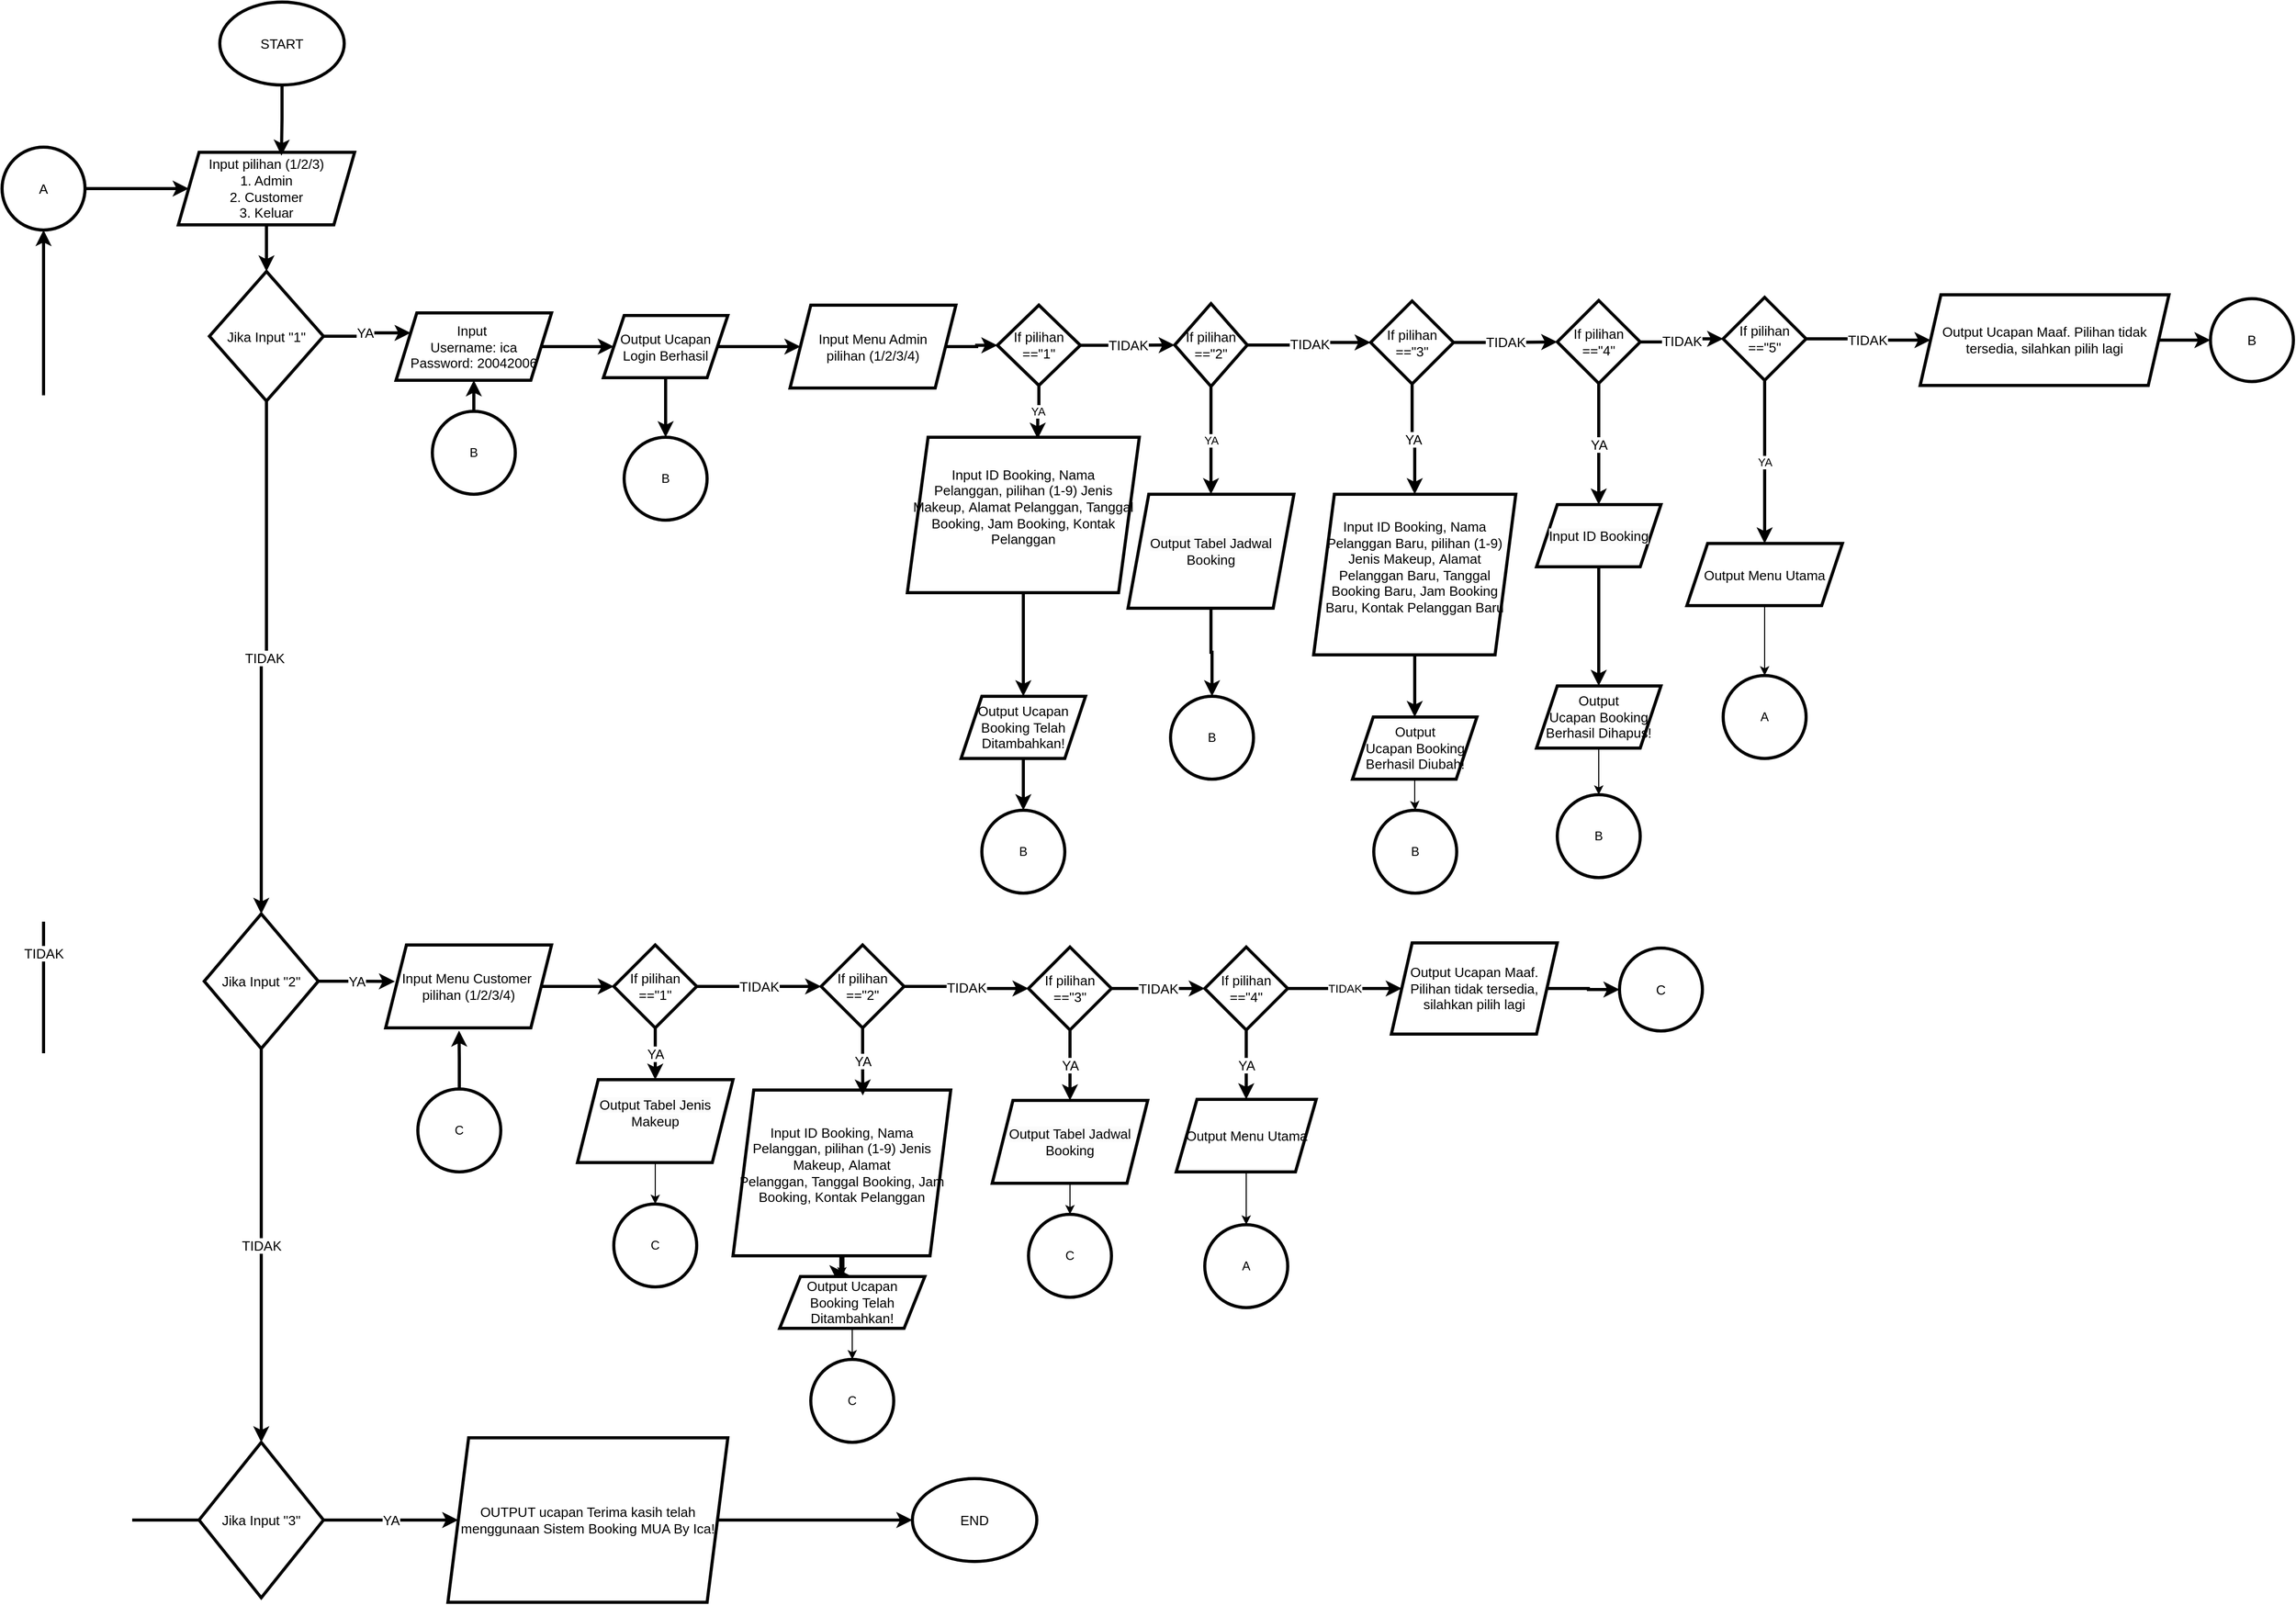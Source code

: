 <mxfile version="24.7.17">
  <diagram name="Page-1" id="OqW6dQnBmnJ8KERkSxpb">
    <mxGraphModel dx="2462" dy="1160" grid="1" gridSize="10" guides="1" tooltips="1" connect="1" arrows="1" fold="1" page="1" pageScale="1" pageWidth="850" pageHeight="1100" math="0" shadow="0">
      <root>
        <mxCell id="0" />
        <mxCell id="1" parent="0" />
        <mxCell id="-Zbz8kqlZJ3fd1Amy6h6-88" value="START" style="ellipse;whiteSpace=wrap;html=1;strokeWidth=3;fontSize=13;" vertex="1" parent="1">
          <mxGeometry x="230" y="100" width="120" height="80" as="geometry" />
        </mxCell>
        <mxCell id="-Zbz8kqlZJ3fd1Amy6h6-89" style="edgeStyle=orthogonalEdgeStyle;rounded=0;orthogonalLoop=1;jettySize=auto;html=1;strokeWidth=3;fontSize=13;" edge="1" parent="1" source="-Zbz8kqlZJ3fd1Amy6h6-90" target="-Zbz8kqlZJ3fd1Amy6h6-93">
          <mxGeometry relative="1" as="geometry" />
        </mxCell>
        <mxCell id="-Zbz8kqlZJ3fd1Amy6h6-90" value="Input pilihan (1/2/3)&lt;div style=&quot;font-size: 13px;&quot;&gt;1. Admin&lt;/div&gt;&lt;div style=&quot;font-size: 13px;&quot;&gt;2. Customer&lt;/div&gt;&lt;div style=&quot;font-size: 13px;&quot;&gt;3. Keluar&lt;/div&gt;" style="shape=parallelogram;perimeter=parallelogramPerimeter;whiteSpace=wrap;html=1;fixedSize=1;strokeWidth=3;fontSize=13;" vertex="1" parent="1">
          <mxGeometry x="190" y="245" width="170" height="70" as="geometry" />
        </mxCell>
        <mxCell id="-Zbz8kqlZJ3fd1Amy6h6-91" value="TIDAK" style="edgeStyle=orthogonalEdgeStyle;rounded=0;orthogonalLoop=1;jettySize=auto;html=1;entryX=0.5;entryY=0;entryDx=0;entryDy=0;strokeWidth=3;fontSize=13;" edge="1" parent="1" source="-Zbz8kqlZJ3fd1Amy6h6-93" target="-Zbz8kqlZJ3fd1Amy6h6-99">
          <mxGeometry relative="1" as="geometry" />
        </mxCell>
        <mxCell id="-Zbz8kqlZJ3fd1Amy6h6-92" value="YA" style="edgeStyle=orthogonalEdgeStyle;rounded=0;orthogonalLoop=1;jettySize=auto;html=1;entryX=0;entryY=0.25;entryDx=0;entryDy=0;strokeWidth=3;fontSize=13;" edge="1" parent="1" source="-Zbz8kqlZJ3fd1Amy6h6-93" target="-Zbz8kqlZJ3fd1Amy6h6-95">
          <mxGeometry relative="1" as="geometry" />
        </mxCell>
        <mxCell id="-Zbz8kqlZJ3fd1Amy6h6-93" value="Jika Input &quot;1&quot;" style="rhombus;whiteSpace=wrap;html=1;strokeWidth=3;fontSize=13;" vertex="1" parent="1">
          <mxGeometry x="220" y="360" width="110" height="125" as="geometry" />
        </mxCell>
        <mxCell id="-Zbz8kqlZJ3fd1Amy6h6-94" style="edgeStyle=orthogonalEdgeStyle;rounded=0;orthogonalLoop=1;jettySize=auto;html=1;entryX=0;entryY=0.5;entryDx=0;entryDy=0;strokeWidth=3;fontSize=13;" edge="1" parent="1" source="-Zbz8kqlZJ3fd1Amy6h6-95" target="-Zbz8kqlZJ3fd1Amy6h6-97">
          <mxGeometry relative="1" as="geometry" />
        </mxCell>
        <mxCell id="-Zbz8kqlZJ3fd1Amy6h6-95" value="Input&amp;nbsp;&lt;div style=&quot;font-size: 13px;&quot;&gt;Username: ica&lt;div style=&quot;font-size: 13px;&quot;&gt;Password: 20042006&lt;/div&gt;&lt;/div&gt;" style="shape=parallelogram;perimeter=parallelogramPerimeter;whiteSpace=wrap;html=1;fixedSize=1;strokeWidth=3;fontSize=13;" vertex="1" parent="1">
          <mxGeometry x="400" y="400" width="150" height="65" as="geometry" />
        </mxCell>
        <mxCell id="-Zbz8kqlZJ3fd1Amy6h6-96" style="edgeStyle=orthogonalEdgeStyle;rounded=0;orthogonalLoop=1;jettySize=auto;html=1;strokeWidth=3;fontSize=13;" edge="1" parent="1" source="-Zbz8kqlZJ3fd1Amy6h6-97" target="-Zbz8kqlZJ3fd1Amy6h6-128">
          <mxGeometry relative="1" as="geometry" />
        </mxCell>
        <mxCell id="-Zbz8kqlZJ3fd1Amy6h6-198" style="edgeStyle=orthogonalEdgeStyle;rounded=0;orthogonalLoop=1;jettySize=auto;html=1;entryX=0.5;entryY=0;entryDx=0;entryDy=0;strokeWidth=3;" edge="1" parent="1" source="-Zbz8kqlZJ3fd1Amy6h6-97" target="-Zbz8kqlZJ3fd1Amy6h6-195">
          <mxGeometry relative="1" as="geometry" />
        </mxCell>
        <mxCell id="-Zbz8kqlZJ3fd1Amy6h6-97" value="Output Ucapan Login Berhasil" style="shape=parallelogram;perimeter=parallelogramPerimeter;whiteSpace=wrap;html=1;fixedSize=1;fontSize=13;spacing=2;strokeWidth=3;" vertex="1" parent="1">
          <mxGeometry x="600" y="402.5" width="120" height="60" as="geometry" />
        </mxCell>
        <mxCell id="-Zbz8kqlZJ3fd1Amy6h6-98" value="TIDAK" style="edgeStyle=orthogonalEdgeStyle;rounded=0;orthogonalLoop=1;jettySize=auto;html=1;entryX=0.5;entryY=0;entryDx=0;entryDy=0;strokeWidth=3;fontSize=13;" edge="1" parent="1" source="-Zbz8kqlZJ3fd1Amy6h6-99" target="-Zbz8kqlZJ3fd1Amy6h6-102">
          <mxGeometry relative="1" as="geometry" />
        </mxCell>
        <mxCell id="-Zbz8kqlZJ3fd1Amy6h6-99" value="Jika Input &quot;2&quot;" style="rhombus;whiteSpace=wrap;html=1;strokeWidth=3;fontSize=13;" vertex="1" parent="1">
          <mxGeometry x="215" y="980" width="110" height="130" as="geometry" />
        </mxCell>
        <mxCell id="-Zbz8kqlZJ3fd1Amy6h6-100" value="YA" style="edgeStyle=orthogonalEdgeStyle;rounded=0;orthogonalLoop=1;jettySize=auto;html=1;entryX=0;entryY=0.5;entryDx=0;entryDy=0;strokeWidth=3;fontSize=13;" edge="1" parent="1" source="-Zbz8kqlZJ3fd1Amy6h6-102" target="-Zbz8kqlZJ3fd1Amy6h6-104">
          <mxGeometry relative="1" as="geometry" />
        </mxCell>
        <mxCell id="-Zbz8kqlZJ3fd1Amy6h6-101" value="TIDAK" style="edgeStyle=orthogonalEdgeStyle;rounded=0;orthogonalLoop=1;jettySize=auto;html=1;entryX=0.5;entryY=1;entryDx=0;entryDy=0;strokeWidth=3;fontSize=13;" edge="1" parent="1" source="-Zbz8kqlZJ3fd1Amy6h6-102" target="-Zbz8kqlZJ3fd1Amy6h6-164">
          <mxGeometry relative="1" as="geometry" />
        </mxCell>
        <mxCell id="-Zbz8kqlZJ3fd1Amy6h6-102" value="Jika Input &quot;3&quot;" style="rhombus;whiteSpace=wrap;html=1;strokeWidth=3;fontSize=13;" vertex="1" parent="1">
          <mxGeometry x="210" y="1490" width="120" height="150" as="geometry" />
        </mxCell>
        <mxCell id="-Zbz8kqlZJ3fd1Amy6h6-103" style="edgeStyle=orthogonalEdgeStyle;rounded=0;orthogonalLoop=1;jettySize=auto;html=1;strokeWidth=3;fontSize=13;" edge="1" parent="1" source="-Zbz8kqlZJ3fd1Amy6h6-104" target="-Zbz8kqlZJ3fd1Amy6h6-105">
          <mxGeometry relative="1" as="geometry" />
        </mxCell>
        <mxCell id="-Zbz8kqlZJ3fd1Amy6h6-104" value="OUTPUT ucapan Terima kasih telah menggunaan Sistem Booking MUA By Ica!" style="shape=parallelogram;perimeter=parallelogramPerimeter;whiteSpace=wrap;html=1;fixedSize=1;strokeWidth=3;fontSize=13;" vertex="1" parent="1">
          <mxGeometry x="450" y="1485.63" width="270" height="158.75" as="geometry" />
        </mxCell>
        <mxCell id="-Zbz8kqlZJ3fd1Amy6h6-105" value="END" style="ellipse;whiteSpace=wrap;html=1;strokeWidth=3;fontSize=13;" vertex="1" parent="1">
          <mxGeometry x="898" y="1525" width="120" height="80" as="geometry" />
        </mxCell>
        <mxCell id="-Zbz8kqlZJ3fd1Amy6h6-184" style="edgeStyle=orthogonalEdgeStyle;rounded=0;orthogonalLoop=1;jettySize=auto;html=1;entryX=0;entryY=0.5;entryDx=0;entryDy=0;strokeWidth=3;" edge="1" parent="1" source="-Zbz8kqlZJ3fd1Amy6h6-107" target="-Zbz8kqlZJ3fd1Amy6h6-118">
          <mxGeometry relative="1" as="geometry" />
        </mxCell>
        <mxCell id="-Zbz8kqlZJ3fd1Amy6h6-107" value="Input Menu Customer&amp;nbsp;&lt;div style=&quot;font-size: 13px;&quot;&gt;pilihan (1/2/3/4)&lt;/div&gt;" style="shape=parallelogram;perimeter=parallelogramPerimeter;whiteSpace=wrap;html=1;fixedSize=1;strokeWidth=3;fontSize=13;" vertex="1" parent="1">
          <mxGeometry x="390" y="1010" width="160" height="80" as="geometry" />
        </mxCell>
        <mxCell id="-Zbz8kqlZJ3fd1Amy6h6-108" value="YA" style="edgeStyle=orthogonalEdgeStyle;rounded=0;orthogonalLoop=1;jettySize=auto;html=1;strokeWidth=3;fontSize=13;" edge="1" parent="1" source="-Zbz8kqlZJ3fd1Amy6h6-110" target="-Zbz8kqlZJ3fd1Amy6h6-122">
          <mxGeometry relative="1" as="geometry" />
        </mxCell>
        <mxCell id="-Zbz8kqlZJ3fd1Amy6h6-183" value="TIDAK" style="edgeStyle=orthogonalEdgeStyle;rounded=0;orthogonalLoop=1;jettySize=auto;html=1;entryX=0;entryY=0.5;entryDx=0;entryDy=0;strokeWidth=3;" edge="1" parent="1" source="-Zbz8kqlZJ3fd1Amy6h6-110" target="-Zbz8kqlZJ3fd1Amy6h6-161">
          <mxGeometry relative="1" as="geometry" />
        </mxCell>
        <mxCell id="-Zbz8kqlZJ3fd1Amy6h6-110" value="If pilihan ==&quot;4&quot;" style="rhombus;whiteSpace=wrap;html=1;strokeWidth=3;fontSize=13;" vertex="1" parent="1">
          <mxGeometry x="1180" y="1012" width="80" height="80" as="geometry" />
        </mxCell>
        <mxCell id="-Zbz8kqlZJ3fd1Amy6h6-111" value="YA" style="edgeStyle=orthogonalEdgeStyle;rounded=0;orthogonalLoop=1;jettySize=auto;html=1;entryX=0.5;entryY=0;entryDx=0;entryDy=0;strokeWidth=3;fontSize=13;" edge="1" parent="1" source="-Zbz8kqlZJ3fd1Amy6h6-113" target="-Zbz8kqlZJ3fd1Amy6h6-123">
          <mxGeometry relative="1" as="geometry" />
        </mxCell>
        <mxCell id="-Zbz8kqlZJ3fd1Amy6h6-112" value="TIDAK" style="edgeStyle=orthogonalEdgeStyle;rounded=0;orthogonalLoop=1;jettySize=auto;html=1;entryX=0;entryY=0.5;entryDx=0;entryDy=0;strokeWidth=3;fontSize=13;" edge="1" parent="1" source="-Zbz8kqlZJ3fd1Amy6h6-113" target="-Zbz8kqlZJ3fd1Amy6h6-110">
          <mxGeometry relative="1" as="geometry" />
        </mxCell>
        <mxCell id="-Zbz8kqlZJ3fd1Amy6h6-113" value="If pilihan ==&quot;3&quot;" style="rhombus;whiteSpace=wrap;html=1;strokeWidth=3;fontSize=13;" vertex="1" parent="1">
          <mxGeometry x="1010" y="1012" width="80" height="80" as="geometry" />
        </mxCell>
        <mxCell id="-Zbz8kqlZJ3fd1Amy6h6-114" value="TIDAK" style="edgeStyle=orthogonalEdgeStyle;rounded=0;orthogonalLoop=1;jettySize=auto;html=1;entryX=0;entryY=0.5;entryDx=0;entryDy=0;strokeWidth=3;fontSize=13;" edge="1" parent="1" source="-Zbz8kqlZJ3fd1Amy6h6-115" target="-Zbz8kqlZJ3fd1Amy6h6-113">
          <mxGeometry relative="1" as="geometry" />
        </mxCell>
        <mxCell id="-Zbz8kqlZJ3fd1Amy6h6-115" value="If pilihan ==&quot;2&quot;" style="rhombus;whiteSpace=wrap;html=1;strokeWidth=3;fontSize=13;" vertex="1" parent="1">
          <mxGeometry x="810" y="1010" width="80" height="80" as="geometry" />
        </mxCell>
        <mxCell id="-Zbz8kqlZJ3fd1Amy6h6-116" value="YA" style="edgeStyle=orthogonalEdgeStyle;rounded=0;orthogonalLoop=1;jettySize=auto;html=1;entryX=0.5;entryY=0;entryDx=0;entryDy=0;strokeWidth=3;fontSize=13;" edge="1" parent="1" source="-Zbz8kqlZJ3fd1Amy6h6-118" target="-Zbz8kqlZJ3fd1Amy6h6-119">
          <mxGeometry relative="1" as="geometry" />
        </mxCell>
        <mxCell id="-Zbz8kqlZJ3fd1Amy6h6-117" value="TIDAK" style="edgeStyle=orthogonalEdgeStyle;rounded=0;orthogonalLoop=1;jettySize=auto;html=1;entryX=0;entryY=0.5;entryDx=0;entryDy=0;strokeWidth=3;fontSize=13;" edge="1" parent="1" source="-Zbz8kqlZJ3fd1Amy6h6-118" target="-Zbz8kqlZJ3fd1Amy6h6-115">
          <mxGeometry relative="1" as="geometry" />
        </mxCell>
        <mxCell id="-Zbz8kqlZJ3fd1Amy6h6-118" value="If pilihan ==&quot;1&quot;" style="rhombus;whiteSpace=wrap;html=1;strokeWidth=3;fontSize=13;" vertex="1" parent="1">
          <mxGeometry x="610" y="1010" width="80" height="80" as="geometry" />
        </mxCell>
        <mxCell id="-Zbz8kqlZJ3fd1Amy6h6-209" style="edgeStyle=orthogonalEdgeStyle;rounded=0;orthogonalLoop=1;jettySize=auto;html=1;" edge="1" parent="1" source="-Zbz8kqlZJ3fd1Amy6h6-119" target="-Zbz8kqlZJ3fd1Amy6h6-190">
          <mxGeometry relative="1" as="geometry" />
        </mxCell>
        <mxCell id="-Zbz8kqlZJ3fd1Amy6h6-119" value="&lt;span style=&quot;color: rgb(0, 0, 0); font-family: Helvetica; font-size: 13px; font-style: normal; font-variant-ligatures: normal; font-variant-caps: normal; font-weight: 400; letter-spacing: normal; orphans: 2; text-align: center; text-indent: 0px; text-transform: none; widows: 2; word-spacing: 0px; -webkit-text-stroke-width: 0px; white-space: normal; background-color: rgb(251, 251, 251); text-decoration-thickness: initial; text-decoration-style: initial; text-decoration-color: initial; display: inline !important; float: none;&quot;&gt;Output Tabel Jenis Makeup&lt;/span&gt;&lt;div style=&quot;font-size: 13px;&quot;&gt;&lt;br style=&quot;font-size: 13px;&quot;&gt;&lt;/div&gt;" style="shape=parallelogram;perimeter=parallelogramPerimeter;whiteSpace=wrap;html=1;fixedSize=1;strokeWidth=3;fontSize=13;" vertex="1" parent="1">
          <mxGeometry x="575" y="1140" width="150" height="80" as="geometry" />
        </mxCell>
        <mxCell id="-Zbz8kqlZJ3fd1Amy6h6-121" value="Input&amp;nbsp;&lt;span style=&quot;font-size: 13px; background-color: initial;&quot;&gt;ID Booking,&amp;nbsp;&lt;/span&gt;&lt;span style=&quot;font-size: 13px; background-color: initial;&quot;&gt;Nama Pelanggan,&amp;nbsp;&lt;/span&gt;&lt;span style=&quot;font-size: 13px; background-color: initial;&quot;&gt;pilihan (1-9) Jenis Makeup,&amp;nbsp;&lt;/span&gt;&lt;span style=&quot;font-size: 13px; background-color: initial;&quot;&gt;Alamat Pelanggan,&amp;nbsp;&lt;/span&gt;&lt;span style=&quot;font-size: 13px; background-color: initial;&quot;&gt;Tanggal Booking,&amp;nbsp;&lt;/span&gt;&lt;span style=&quot;font-size: 13px; background-color: initial;&quot;&gt;Jam Booking,&amp;nbsp;&lt;/span&gt;&lt;span style=&quot;font-size: 13px; background-color: initial;&quot;&gt;Kontak Pelanggan&lt;/span&gt;&lt;div style=&quot;font-size: 13px;&quot;&gt;&lt;br style=&quot;font-size: 13px;&quot;&gt;&lt;/div&gt;" style="shape=parallelogram;perimeter=parallelogramPerimeter;whiteSpace=wrap;html=1;fixedSize=1;strokeWidth=3;fontSize=13;" vertex="1" parent="1">
          <mxGeometry x="725" y="1150" width="210" height="160" as="geometry" />
        </mxCell>
        <mxCell id="-Zbz8kqlZJ3fd1Amy6h6-120" style="edgeStyle=orthogonalEdgeStyle;rounded=0;orthogonalLoop=1;jettySize=auto;html=1;strokeWidth=5;fontSize=13;" edge="1" parent="1" source="-Zbz8kqlZJ3fd1Amy6h6-121" target="-Zbz8kqlZJ3fd1Amy6h6-126">
          <mxGeometry relative="1" as="geometry" />
        </mxCell>
        <mxCell id="-Zbz8kqlZJ3fd1Amy6h6-213" style="edgeStyle=orthogonalEdgeStyle;rounded=0;orthogonalLoop=1;jettySize=auto;html=1;" edge="1" parent="1" source="-Zbz8kqlZJ3fd1Amy6h6-122" target="-Zbz8kqlZJ3fd1Amy6h6-191">
          <mxGeometry relative="1" as="geometry" />
        </mxCell>
        <mxCell id="-Zbz8kqlZJ3fd1Amy6h6-122" value="Output Menu Utama" style="shape=parallelogram;perimeter=parallelogramPerimeter;whiteSpace=wrap;html=1;fixedSize=1;strokeWidth=3;fontSize=13;" vertex="1" parent="1">
          <mxGeometry x="1152.5" y="1159" width="135" height="70" as="geometry" />
        </mxCell>
        <mxCell id="-Zbz8kqlZJ3fd1Amy6h6-212" style="edgeStyle=orthogonalEdgeStyle;rounded=0;orthogonalLoop=1;jettySize=auto;html=1;entryX=0.5;entryY=0;entryDx=0;entryDy=0;" edge="1" parent="1" source="-Zbz8kqlZJ3fd1Amy6h6-123" target="-Zbz8kqlZJ3fd1Amy6h6-188">
          <mxGeometry relative="1" as="geometry" />
        </mxCell>
        <mxCell id="-Zbz8kqlZJ3fd1Amy6h6-123" value="&lt;br style=&quot;font-size: 13px;&quot;&gt;&lt;span style=&quot;color: rgb(0, 0, 0); font-family: Helvetica; font-size: 13px; font-style: normal; font-variant-ligatures: normal; font-variant-caps: normal; font-weight: 400; letter-spacing: normal; orphans: 2; text-align: center; text-indent: 0px; text-transform: none; widows: 2; word-spacing: 0px; -webkit-text-stroke-width: 0px; white-space: normal; background-color: rgb(251, 251, 251); text-decoration-thickness: initial; text-decoration-style: initial; text-decoration-color: initial; display: inline !important; float: none;&quot;&gt;Output Tabel Jadwal Booking&lt;/span&gt;&lt;div style=&quot;font-size: 13px;&quot;&gt;&lt;br style=&quot;font-size: 13px;&quot;&gt;&lt;/div&gt;" style="shape=parallelogram;perimeter=parallelogramPerimeter;whiteSpace=wrap;html=1;fixedSize=1;strokeWidth=3;fontSize=13;" vertex="1" parent="1">
          <mxGeometry x="975" y="1160" width="150" height="80" as="geometry" />
        </mxCell>
        <mxCell id="-Zbz8kqlZJ3fd1Amy6h6-124" style="edgeStyle=orthogonalEdgeStyle;rounded=0;orthogonalLoop=1;jettySize=auto;html=1;entryX=0.585;entryY=0.046;entryDx=0;entryDy=0;entryPerimeter=0;strokeWidth=3;fontSize=13;" edge="1" parent="1" source="-Zbz8kqlZJ3fd1Amy6h6-88" target="-Zbz8kqlZJ3fd1Amy6h6-90">
          <mxGeometry relative="1" as="geometry" />
        </mxCell>
        <mxCell id="-Zbz8kqlZJ3fd1Amy6h6-125" value="YA" style="edgeStyle=orthogonalEdgeStyle;rounded=0;orthogonalLoop=1;jettySize=auto;html=1;entryX=0.596;entryY=0.033;entryDx=0;entryDy=0;entryPerimeter=0;strokeWidth=3;fontSize=13;" edge="1" parent="1" source="-Zbz8kqlZJ3fd1Amy6h6-115" target="-Zbz8kqlZJ3fd1Amy6h6-121">
          <mxGeometry relative="1" as="geometry" />
        </mxCell>
        <mxCell id="-Zbz8kqlZJ3fd1Amy6h6-211" style="edgeStyle=orthogonalEdgeStyle;rounded=0;orthogonalLoop=1;jettySize=auto;html=1;entryX=0.5;entryY=0;entryDx=0;entryDy=0;" edge="1" parent="1" source="-Zbz8kqlZJ3fd1Amy6h6-126" target="-Zbz8kqlZJ3fd1Amy6h6-189">
          <mxGeometry relative="1" as="geometry" />
        </mxCell>
        <mxCell id="-Zbz8kqlZJ3fd1Amy6h6-126" value="Output Ucapan Booking Telah Ditambahkan!" style="shape=parallelogram;perimeter=parallelogramPerimeter;whiteSpace=wrap;html=1;fixedSize=1;strokeWidth=3;fontSize=13;" vertex="1" parent="1">
          <mxGeometry x="770" y="1330" width="140" height="50" as="geometry" />
        </mxCell>
        <mxCell id="-Zbz8kqlZJ3fd1Amy6h6-127" style="edgeStyle=orthogonalEdgeStyle;rounded=0;orthogonalLoop=1;jettySize=auto;html=1;entryX=0;entryY=0.5;entryDx=0;entryDy=0;strokeWidth=3;fontSize=13;" edge="1" parent="1" source="-Zbz8kqlZJ3fd1Amy6h6-128" target="-Zbz8kqlZJ3fd1Amy6h6-131">
          <mxGeometry relative="1" as="geometry" />
        </mxCell>
        <mxCell id="-Zbz8kqlZJ3fd1Amy6h6-128" value="Input Menu Admin&lt;div style=&quot;font-size: 13px;&quot;&gt;pilihan (1/2/3/4)&lt;/div&gt;" style="shape=parallelogram;perimeter=parallelogramPerimeter;whiteSpace=wrap;html=1;fixedSize=1;strokeWidth=3;fontSize=13;" vertex="1" parent="1">
          <mxGeometry x="780" y="392.5" width="160" height="80" as="geometry" />
        </mxCell>
        <mxCell id="-Zbz8kqlZJ3fd1Amy6h6-130" value="TIDAK" style="edgeStyle=orthogonalEdgeStyle;rounded=0;orthogonalLoop=1;jettySize=auto;html=1;entryX=0;entryY=0.5;entryDx=0;entryDy=0;strokeWidth=3;fontSize=13;" edge="1" parent="1" source="-Zbz8kqlZJ3fd1Amy6h6-131" target="-Zbz8kqlZJ3fd1Amy6h6-133">
          <mxGeometry relative="1" as="geometry" />
        </mxCell>
        <mxCell id="-Zbz8kqlZJ3fd1Amy6h6-131" value="If pilihan ==&quot;1&quot;" style="rhombus;whiteSpace=wrap;html=1;strokeWidth=3;fontSize=13;" vertex="1" parent="1">
          <mxGeometry x="980" y="392.5" width="80" height="77.5" as="geometry" />
        </mxCell>
        <mxCell id="-Zbz8kqlZJ3fd1Amy6h6-132" value="TIDAK" style="edgeStyle=orthogonalEdgeStyle;rounded=0;orthogonalLoop=1;jettySize=auto;html=1;entryX=0;entryY=0.5;entryDx=0;entryDy=0;strokeWidth=3;fontSize=13;" edge="1" parent="1" source="-Zbz8kqlZJ3fd1Amy6h6-133" target="-Zbz8kqlZJ3fd1Amy6h6-136">
          <mxGeometry relative="1" as="geometry" />
        </mxCell>
        <mxCell id="-Zbz8kqlZJ3fd1Amy6h6-175" value="YA" style="edgeStyle=orthogonalEdgeStyle;rounded=0;orthogonalLoop=1;jettySize=auto;html=1;entryX=0.5;entryY=0;entryDx=0;entryDy=0;strokeWidth=3;" edge="1" parent="1" source="-Zbz8kqlZJ3fd1Amy6h6-133" target="-Zbz8kqlZJ3fd1Amy6h6-149">
          <mxGeometry relative="1" as="geometry" />
        </mxCell>
        <mxCell id="-Zbz8kqlZJ3fd1Amy6h6-133" value="If pilihan ==&quot;2&quot;" style="rhombus;whiteSpace=wrap;html=1;strokeWidth=3;fontSize=13;" vertex="1" parent="1">
          <mxGeometry x="1151" y="391" width="70" height="80" as="geometry" />
        </mxCell>
        <mxCell id="-Zbz8kqlZJ3fd1Amy6h6-134" value="YA" style="edgeStyle=orthogonalEdgeStyle;rounded=0;orthogonalLoop=1;jettySize=auto;html=1;strokeWidth=3;fontSize=13;" edge="1" parent="1" source="-Zbz8kqlZJ3fd1Amy6h6-136" target="-Zbz8kqlZJ3fd1Amy6h6-151">
          <mxGeometry relative="1" as="geometry" />
        </mxCell>
        <mxCell id="-Zbz8kqlZJ3fd1Amy6h6-135" value="TIDAK" style="edgeStyle=orthogonalEdgeStyle;rounded=0;orthogonalLoop=1;jettySize=auto;html=1;entryX=0;entryY=0.5;entryDx=0;entryDy=0;strokeWidth=3;fontSize=13;" edge="1" parent="1" source="-Zbz8kqlZJ3fd1Amy6h6-136" target="-Zbz8kqlZJ3fd1Amy6h6-140">
          <mxGeometry relative="1" as="geometry" />
        </mxCell>
        <mxCell id="-Zbz8kqlZJ3fd1Amy6h6-136" value="If pilihan ==&quot;3&quot;" style="rhombus;whiteSpace=wrap;html=1;strokeWidth=3;fontSize=13;" vertex="1" parent="1">
          <mxGeometry x="1340" y="388.5" width="80" height="80" as="geometry" />
        </mxCell>
        <mxCell id="-Zbz8kqlZJ3fd1Amy6h6-138" value="TIDAK" style="edgeStyle=orthogonalEdgeStyle;rounded=0;orthogonalLoop=1;jettySize=auto;html=1;entryX=0;entryY=0.5;entryDx=0;entryDy=0;strokeWidth=3;fontSize=13;" edge="1" parent="1" source="-Zbz8kqlZJ3fd1Amy6h6-140" target="-Zbz8kqlZJ3fd1Amy6h6-143">
          <mxGeometry relative="1" as="geometry" />
        </mxCell>
        <mxCell id="-Zbz8kqlZJ3fd1Amy6h6-139" value="YA" style="edgeStyle=orthogonalEdgeStyle;rounded=0;orthogonalLoop=1;jettySize=auto;html=1;strokeWidth=3;fontSize=13;" edge="1" parent="1" source="-Zbz8kqlZJ3fd1Amy6h6-140" target="-Zbz8kqlZJ3fd1Amy6h6-145">
          <mxGeometry relative="1" as="geometry" />
        </mxCell>
        <mxCell id="-Zbz8kqlZJ3fd1Amy6h6-140" value="If pilihan ==&quot;4&quot;" style="rhombus;whiteSpace=wrap;html=1;strokeWidth=3;fontSize=13;" vertex="1" parent="1">
          <mxGeometry x="1520" y="388" width="80" height="80" as="geometry" />
        </mxCell>
        <mxCell id="-Zbz8kqlZJ3fd1Amy6h6-142" value="TIDAK" style="edgeStyle=orthogonalEdgeStyle;rounded=0;orthogonalLoop=1;jettySize=auto;html=1;entryX=0;entryY=0.5;entryDx=0;entryDy=0;strokeWidth=3;fontSize=13;" edge="1" parent="1" source="-Zbz8kqlZJ3fd1Amy6h6-143" target="-Zbz8kqlZJ3fd1Amy6h6-158">
          <mxGeometry relative="1" as="geometry" />
        </mxCell>
        <mxCell id="-Zbz8kqlZJ3fd1Amy6h6-180" value="YA" style="edgeStyle=orthogonalEdgeStyle;rounded=0;orthogonalLoop=1;jettySize=auto;html=1;entryX=0.5;entryY=0;entryDx=0;entryDy=0;strokeWidth=3;" edge="1" parent="1" source="-Zbz8kqlZJ3fd1Amy6h6-143" target="-Zbz8kqlZJ3fd1Amy6h6-154">
          <mxGeometry relative="1" as="geometry" />
        </mxCell>
        <mxCell id="-Zbz8kqlZJ3fd1Amy6h6-143" value="If pilihan ==&quot;5&quot;" style="rhombus;whiteSpace=wrap;html=1;strokeWidth=3;fontSize=13;" vertex="1" parent="1">
          <mxGeometry x="1680" y="385" width="80" height="80" as="geometry" />
        </mxCell>
        <mxCell id="-Zbz8kqlZJ3fd1Amy6h6-179" style="edgeStyle=orthogonalEdgeStyle;rounded=0;orthogonalLoop=1;jettySize=auto;html=1;strokeWidth=3;" edge="1" parent="1" source="-Zbz8kqlZJ3fd1Amy6h6-145" target="-Zbz8kqlZJ3fd1Amy6h6-153">
          <mxGeometry relative="1" as="geometry" />
        </mxCell>
        <mxCell id="-Zbz8kqlZJ3fd1Amy6h6-145" value="&lt;br style=&quot;font-size: 13px;&quot;&gt;&lt;span style=&quot;color: rgb(0, 0, 0); font-family: Helvetica; font-size: 13px; font-style: normal; font-variant-ligatures: normal; font-variant-caps: normal; font-weight: 400; letter-spacing: normal; orphans: 2; text-align: center; text-indent: 0px; text-transform: none; widows: 2; word-spacing: 0px; -webkit-text-stroke-width: 0px; white-space: normal; background-color: rgb(251, 251, 251); text-decoration-thickness: initial; text-decoration-style: initial; text-decoration-color: initial; display: inline !important; float: none;&quot;&gt;Input ID Booking&lt;/span&gt;&lt;div style=&quot;font-size: 13px;&quot;&gt;&lt;br style=&quot;font-size: 13px;&quot;&gt;&lt;/div&gt;" style="shape=parallelogram;perimeter=parallelogramPerimeter;whiteSpace=wrap;html=1;fixedSize=1;strokeWidth=3;fontSize=13;" vertex="1" parent="1">
          <mxGeometry x="1500" y="585" width="120" height="60" as="geometry" />
        </mxCell>
        <mxCell id="-Zbz8kqlZJ3fd1Amy6h6-146" style="edgeStyle=orthogonalEdgeStyle;rounded=0;orthogonalLoop=1;jettySize=auto;html=1;strokeWidth=3;fontSize=13;" edge="1" parent="1" source="-Zbz8kqlZJ3fd1Amy6h6-147" target="-Zbz8kqlZJ3fd1Amy6h6-148">
          <mxGeometry relative="1" as="geometry" />
        </mxCell>
        <mxCell id="-Zbz8kqlZJ3fd1Amy6h6-147" value="&lt;div style=&quot;font-size: 13px;&quot;&gt;Input ID Booking,&amp;nbsp;&lt;span style=&quot;background-color: initial; font-size: 13px;&quot;&gt;Nama Pelanggan,&amp;nbsp;&lt;/span&gt;&lt;span style=&quot;background-color: initial; font-size: 13px;&quot;&gt;pilihan (1-9) Jenis Makeup,&lt;/span&gt;&lt;span style=&quot;background-color: initial; font-size: 13px;&quot;&gt;&amp;nbsp;Alamat Pelanggan,&amp;nbsp;&lt;/span&gt;&lt;span style=&quot;background-color: initial; font-size: 13px;&quot;&gt;Tanggal Booking,&amp;nbsp;&lt;/span&gt;&lt;span style=&quot;background-color: initial; font-size: 13px;&quot;&gt;Jam Booking,&amp;nbsp;&lt;/span&gt;&lt;span style=&quot;background-color: initial; font-size: 13px;&quot;&gt;Kontak Pelanggan&lt;/span&gt;&lt;/div&gt;&lt;div style=&quot;font-size: 13px;&quot;&gt;&lt;br style=&quot;font-size: 13px;&quot;&gt;&lt;/div&gt;" style="shape=parallelogram;perimeter=parallelogramPerimeter;whiteSpace=wrap;html=1;fixedSize=1;strokeWidth=3;fontSize=13;" vertex="1" parent="1">
          <mxGeometry x="893.13" y="520" width="223.75" height="150" as="geometry" />
        </mxCell>
        <mxCell id="-Zbz8kqlZJ3fd1Amy6h6-201" style="edgeStyle=orthogonalEdgeStyle;rounded=0;orthogonalLoop=1;jettySize=auto;html=1;entryX=0.5;entryY=0;entryDx=0;entryDy=0;strokeWidth=3;" edge="1" parent="1" source="-Zbz8kqlZJ3fd1Amy6h6-148" target="-Zbz8kqlZJ3fd1Amy6h6-194">
          <mxGeometry relative="1" as="geometry" />
        </mxCell>
        <mxCell id="-Zbz8kqlZJ3fd1Amy6h6-148" value="Output Ucapan Booking Telah Ditambahkan!" style="shape=parallelogram;perimeter=parallelogramPerimeter;whiteSpace=wrap;html=1;fixedSize=1;strokeWidth=3;fontSize=13;" vertex="1" parent="1">
          <mxGeometry x="945.01" y="770" width="120" height="60" as="geometry" />
        </mxCell>
        <mxCell id="-Zbz8kqlZJ3fd1Amy6h6-199" style="edgeStyle=orthogonalEdgeStyle;rounded=0;orthogonalLoop=1;jettySize=auto;html=1;entryX=0.5;entryY=0;entryDx=0;entryDy=0;strokeWidth=3;" edge="1" parent="1" source="-Zbz8kqlZJ3fd1Amy6h6-149" target="-Zbz8kqlZJ3fd1Amy6h6-193">
          <mxGeometry relative="1" as="geometry" />
        </mxCell>
        <mxCell id="-Zbz8kqlZJ3fd1Amy6h6-149" value="&lt;br style=&quot;font-size: 13px;&quot;&gt;&lt;span style=&quot;color: rgb(0, 0, 0); font-family: Helvetica; font-size: 13px; font-style: normal; font-variant-ligatures: normal; font-variant-caps: normal; font-weight: 400; letter-spacing: normal; orphans: 2; text-align: center; text-indent: 0px; text-transform: none; widows: 2; word-spacing: 0px; -webkit-text-stroke-width: 0px; white-space: normal; background-color: rgb(251, 251, 251); text-decoration-thickness: initial; text-decoration-style: initial; text-decoration-color: initial; display: inline !important; float: none;&quot;&gt;Output Tabel Jadwal Booking&lt;/span&gt;&lt;div style=&quot;font-size: 13px;&quot;&gt;&lt;br style=&quot;font-size: 13px;&quot;&gt;&lt;/div&gt;" style="shape=parallelogram;perimeter=parallelogramPerimeter;whiteSpace=wrap;html=1;fixedSize=1;strokeWidth=3;fontSize=13;" vertex="1" parent="1">
          <mxGeometry x="1106" y="575" width="160" height="110" as="geometry" />
        </mxCell>
        <mxCell id="-Zbz8kqlZJ3fd1Amy6h6-178" style="edgeStyle=orthogonalEdgeStyle;rounded=0;orthogonalLoop=1;jettySize=auto;html=1;strokeWidth=3;" edge="1" parent="1" source="-Zbz8kqlZJ3fd1Amy6h6-151" target="-Zbz8kqlZJ3fd1Amy6h6-152">
          <mxGeometry relative="1" as="geometry" />
        </mxCell>
        <mxCell id="-Zbz8kqlZJ3fd1Amy6h6-151" value="&lt;div style=&quot;font-size: 13px;&quot;&gt;Input ID Booking,&amp;nbsp;&lt;span style=&quot;background-color: initial; font-size: 13px;&quot;&gt;Nama Pelanggan Baru,&amp;nbsp;&lt;/span&gt;&lt;span style=&quot;background-color: initial; font-size: 13px;&quot;&gt;pilihan (1-9) Jenis Makeup,&lt;/span&gt;&lt;span style=&quot;background-color: initial; font-size: 13px;&quot;&gt;&amp;nbsp;Alamat Pelanggan Baru,&amp;nbsp;&lt;/span&gt;&lt;span style=&quot;background-color: initial; font-size: 13px;&quot;&gt;Tanggal Booking Baru,&amp;nbsp;&lt;/span&gt;&lt;span style=&quot;background-color: initial; font-size: 13px;&quot;&gt;Jam Booking Baru,&amp;nbsp;&lt;/span&gt;&lt;span style=&quot;background-color: initial; font-size: 13px;&quot;&gt;Kontak Pelanggan Baru&lt;/span&gt;&lt;/div&gt;&lt;div style=&quot;font-size: 13px;&quot;&gt;&lt;br style=&quot;font-size: 13px;&quot;&gt;&lt;/div&gt;" style="shape=parallelogram;perimeter=parallelogramPerimeter;whiteSpace=wrap;html=1;fixedSize=1;strokeWidth=3;fontSize=13;" vertex="1" parent="1">
          <mxGeometry x="1285" y="575" width="195" height="155" as="geometry" />
        </mxCell>
        <mxCell id="-Zbz8kqlZJ3fd1Amy6h6-206" style="edgeStyle=orthogonalEdgeStyle;rounded=0;orthogonalLoop=1;jettySize=auto;html=1;entryX=0.5;entryY=0;entryDx=0;entryDy=0;" edge="1" parent="1" source="-Zbz8kqlZJ3fd1Amy6h6-152" target="-Zbz8kqlZJ3fd1Amy6h6-203">
          <mxGeometry relative="1" as="geometry" />
        </mxCell>
        <mxCell id="-Zbz8kqlZJ3fd1Amy6h6-152" value="Output Ucapan&amp;nbsp;&lt;span style=&quot;font-size: 13px;&quot;&gt;Booking Berhasil Diubah!&lt;/span&gt;" style="shape=parallelogram;perimeter=parallelogramPerimeter;whiteSpace=wrap;html=1;fixedSize=1;strokeWidth=3;fontSize=13;" vertex="1" parent="1">
          <mxGeometry x="1322.5" y="790" width="120" height="60" as="geometry" />
        </mxCell>
        <mxCell id="-Zbz8kqlZJ3fd1Amy6h6-207" style="edgeStyle=orthogonalEdgeStyle;rounded=0;orthogonalLoop=1;jettySize=auto;html=1;entryX=0.5;entryY=0;entryDx=0;entryDy=0;" edge="1" parent="1" source="-Zbz8kqlZJ3fd1Amy6h6-153" target="-Zbz8kqlZJ3fd1Amy6h6-202">
          <mxGeometry relative="1" as="geometry" />
        </mxCell>
        <mxCell id="-Zbz8kqlZJ3fd1Amy6h6-153" value="Output Ucapan&amp;nbsp;&lt;span style=&quot;font-size: 13px;&quot;&gt;Booking Berhasil Dihapus!&lt;/span&gt;" style="shape=parallelogram;perimeter=parallelogramPerimeter;whiteSpace=wrap;html=1;fixedSize=1;strokeWidth=3;fontSize=13;" vertex="1" parent="1">
          <mxGeometry x="1500" y="760" width="120" height="60" as="geometry" />
        </mxCell>
        <mxCell id="-Zbz8kqlZJ3fd1Amy6h6-208" style="edgeStyle=orthogonalEdgeStyle;rounded=0;orthogonalLoop=1;jettySize=auto;html=1;" edge="1" parent="1" source="-Zbz8kqlZJ3fd1Amy6h6-154" target="-Zbz8kqlZJ3fd1Amy6h6-204">
          <mxGeometry relative="1" as="geometry" />
        </mxCell>
        <mxCell id="-Zbz8kqlZJ3fd1Amy6h6-154" value="Output Menu Utama" style="shape=parallelogram;perimeter=parallelogramPerimeter;whiteSpace=wrap;html=1;fixedSize=1;strokeWidth=3;fontSize=13;" vertex="1" parent="1">
          <mxGeometry x="1645" y="622.5" width="150" height="60" as="geometry" />
        </mxCell>
        <mxCell id="-Zbz8kqlZJ3fd1Amy6h6-156" value="YA" style="edgeStyle=orthogonalEdgeStyle;rounded=0;orthogonalLoop=1;jettySize=auto;html=1;entryX=0.056;entryY=0.44;entryDx=0;entryDy=0;entryPerimeter=0;strokeWidth=3;fontSize=13;" edge="1" parent="1" source="-Zbz8kqlZJ3fd1Amy6h6-99" target="-Zbz8kqlZJ3fd1Amy6h6-107">
          <mxGeometry relative="1" as="geometry" />
        </mxCell>
        <mxCell id="-Zbz8kqlZJ3fd1Amy6h6-157" style="edgeStyle=orthogonalEdgeStyle;rounded=0;orthogonalLoop=1;jettySize=auto;html=1;entryX=0;entryY=0.5;entryDx=0;entryDy=0;strokeWidth=3;" edge="1" parent="1" source="-Zbz8kqlZJ3fd1Amy6h6-158" target="-Zbz8kqlZJ3fd1Amy6h6-162">
          <mxGeometry relative="1" as="geometry" />
        </mxCell>
        <mxCell id="-Zbz8kqlZJ3fd1Amy6h6-158" value="Output Ucapan Maaf. Pilihan tidak tersedia, silahkan pilih lagi" style="shape=parallelogram;perimeter=parallelogramPerimeter;whiteSpace=wrap;html=1;fixedSize=1;strokeWidth=3;fontSize=13;" vertex="1" parent="1">
          <mxGeometry x="1870" y="382.5" width="240" height="87.5" as="geometry" />
        </mxCell>
        <mxCell id="-Zbz8kqlZJ3fd1Amy6h6-159" style="edgeStyle=orthogonalEdgeStyle;rounded=0;orthogonalLoop=1;jettySize=auto;html=1;exitX=0.5;exitY=1;exitDx=0;exitDy=0;strokeWidth=3;fontSize=13;" edge="1" parent="1" source="-Zbz8kqlZJ3fd1Amy6h6-123" target="-Zbz8kqlZJ3fd1Amy6h6-123">
          <mxGeometry relative="1" as="geometry" />
        </mxCell>
        <mxCell id="-Zbz8kqlZJ3fd1Amy6h6-160" style="edgeStyle=orthogonalEdgeStyle;rounded=0;orthogonalLoop=1;jettySize=auto;html=1;entryX=0;entryY=0.5;entryDx=0;entryDy=0;strokeWidth=3;fontSize=13;" edge="1" parent="1" source="-Zbz8kqlZJ3fd1Amy6h6-161" target="-Zbz8kqlZJ3fd1Amy6h6-165">
          <mxGeometry relative="1" as="geometry" />
        </mxCell>
        <mxCell id="-Zbz8kqlZJ3fd1Amy6h6-161" value="Output Ucapan Maaf. Pilihan tidak tersedia, silahkan pilih lagi" style="shape=parallelogram;perimeter=parallelogramPerimeter;whiteSpace=wrap;html=1;fixedSize=1;strokeWidth=3;fontSize=13;" vertex="1" parent="1">
          <mxGeometry x="1360" y="1008" width="160" height="88" as="geometry" />
        </mxCell>
        <mxCell id="-Zbz8kqlZJ3fd1Amy6h6-162" value="B" style="ellipse;whiteSpace=wrap;html=1;aspect=fixed;strokeWidth=3;fontSize=13;" vertex="1" parent="1">
          <mxGeometry x="2150" y="386.25" width="80" height="80" as="geometry" />
        </mxCell>
        <mxCell id="-Zbz8kqlZJ3fd1Amy6h6-163" style="edgeStyle=orthogonalEdgeStyle;rounded=0;orthogonalLoop=1;jettySize=auto;html=1;strokeWidth=3;" edge="1" parent="1" source="-Zbz8kqlZJ3fd1Amy6h6-164" target="-Zbz8kqlZJ3fd1Amy6h6-90">
          <mxGeometry relative="1" as="geometry" />
        </mxCell>
        <mxCell id="-Zbz8kqlZJ3fd1Amy6h6-164" value="A" style="ellipse;whiteSpace=wrap;html=1;aspect=fixed;strokeWidth=3;fontSize=13;" vertex="1" parent="1">
          <mxGeometry x="20" y="240" width="80" height="80" as="geometry" />
        </mxCell>
        <mxCell id="-Zbz8kqlZJ3fd1Amy6h6-165" value="C" style="ellipse;whiteSpace=wrap;html=1;aspect=fixed;strokeWidth=3;fontSize=13;" vertex="1" parent="1">
          <mxGeometry x="1580" y="1013" width="80" height="80" as="geometry" />
        </mxCell>
        <mxCell id="-Zbz8kqlZJ3fd1Amy6h6-174" value="YA" style="edgeStyle=orthogonalEdgeStyle;rounded=0;orthogonalLoop=1;jettySize=auto;html=1;entryX=0.562;entryY=0.01;entryDx=0;entryDy=0;entryPerimeter=0;strokeWidth=3;" edge="1" parent="1" source="-Zbz8kqlZJ3fd1Amy6h6-131" target="-Zbz8kqlZJ3fd1Amy6h6-147">
          <mxGeometry relative="1" as="geometry" />
        </mxCell>
        <mxCell id="-Zbz8kqlZJ3fd1Amy6h6-186" value="C" style="ellipse;whiteSpace=wrap;html=1;aspect=fixed;strokeWidth=3;" vertex="1" parent="1">
          <mxGeometry x="421" y="1149" width="80" height="80" as="geometry" />
        </mxCell>
        <mxCell id="-Zbz8kqlZJ3fd1Amy6h6-187" style="edgeStyle=orthogonalEdgeStyle;rounded=0;orthogonalLoop=1;jettySize=auto;html=1;entryX=0.442;entryY=1.033;entryDx=0;entryDy=0;entryPerimeter=0;strokeWidth=3;" edge="1" parent="1" source="-Zbz8kqlZJ3fd1Amy6h6-186" target="-Zbz8kqlZJ3fd1Amy6h6-107">
          <mxGeometry relative="1" as="geometry" />
        </mxCell>
        <mxCell id="-Zbz8kqlZJ3fd1Amy6h6-188" value="C" style="ellipse;whiteSpace=wrap;html=1;aspect=fixed;strokeWidth=3;" vertex="1" parent="1">
          <mxGeometry x="1010" y="1270" width="80" height="80" as="geometry" />
        </mxCell>
        <mxCell id="-Zbz8kqlZJ3fd1Amy6h6-189" value="C" style="ellipse;whiteSpace=wrap;html=1;aspect=fixed;strokeWidth=3;" vertex="1" parent="1">
          <mxGeometry x="800" y="1410" width="80" height="80" as="geometry" />
        </mxCell>
        <mxCell id="-Zbz8kqlZJ3fd1Amy6h6-190" value="C" style="ellipse;whiteSpace=wrap;html=1;aspect=fixed;strokeWidth=3;" vertex="1" parent="1">
          <mxGeometry x="610" y="1260" width="80" height="80" as="geometry" />
        </mxCell>
        <mxCell id="-Zbz8kqlZJ3fd1Amy6h6-191" value="A" style="ellipse;whiteSpace=wrap;html=1;aspect=fixed;strokeWidth=3;" vertex="1" parent="1">
          <mxGeometry x="1180" y="1280" width="80" height="80" as="geometry" />
        </mxCell>
        <mxCell id="-Zbz8kqlZJ3fd1Amy6h6-196" value="" style="edgeStyle=orthogonalEdgeStyle;rounded=0;orthogonalLoop=1;jettySize=auto;html=1;strokeWidth=3;" edge="1" parent="1" source="-Zbz8kqlZJ3fd1Amy6h6-192" target="-Zbz8kqlZJ3fd1Amy6h6-95">
          <mxGeometry relative="1" as="geometry" />
        </mxCell>
        <mxCell id="-Zbz8kqlZJ3fd1Amy6h6-192" value="B" style="ellipse;whiteSpace=wrap;html=1;aspect=fixed;strokeWidth=3;" vertex="1" parent="1">
          <mxGeometry x="435" y="495" width="80" height="80" as="geometry" />
        </mxCell>
        <mxCell id="-Zbz8kqlZJ3fd1Amy6h6-193" value="B" style="ellipse;whiteSpace=wrap;html=1;aspect=fixed;strokeWidth=3;" vertex="1" parent="1">
          <mxGeometry x="1147" y="770" width="80" height="80" as="geometry" />
        </mxCell>
        <mxCell id="-Zbz8kqlZJ3fd1Amy6h6-194" value="B" style="ellipse;whiteSpace=wrap;html=1;aspect=fixed;strokeWidth=3;" vertex="1" parent="1">
          <mxGeometry x="965.01" y="880" width="80" height="80" as="geometry" />
        </mxCell>
        <mxCell id="-Zbz8kqlZJ3fd1Amy6h6-195" value="B" style="ellipse;whiteSpace=wrap;html=1;aspect=fixed;strokeWidth=3;" vertex="1" parent="1">
          <mxGeometry x="620" y="520" width="80" height="80" as="geometry" />
        </mxCell>
        <mxCell id="-Zbz8kqlZJ3fd1Amy6h6-202" value="B" style="ellipse;whiteSpace=wrap;html=1;aspect=fixed;strokeWidth=3;" vertex="1" parent="1">
          <mxGeometry x="1520" y="865" width="80" height="80" as="geometry" />
        </mxCell>
        <mxCell id="-Zbz8kqlZJ3fd1Amy6h6-203" value="B" style="ellipse;whiteSpace=wrap;html=1;aspect=fixed;strokeWidth=3;" vertex="1" parent="1">
          <mxGeometry x="1343" y="880" width="80" height="80" as="geometry" />
        </mxCell>
        <mxCell id="-Zbz8kqlZJ3fd1Amy6h6-204" value="A" style="ellipse;whiteSpace=wrap;html=1;aspect=fixed;strokeWidth=3;" vertex="1" parent="1">
          <mxGeometry x="1680" y="750" width="80" height="80" as="geometry" />
        </mxCell>
        <mxCell id="-Zbz8kqlZJ3fd1Amy6h6-210" style="edgeStyle=orthogonalEdgeStyle;rounded=0;orthogonalLoop=1;jettySize=auto;html=1;entryX=0.429;entryY=0;entryDx=0;entryDy=0;entryPerimeter=0;" edge="1" parent="1" source="-Zbz8kqlZJ3fd1Amy6h6-121" target="-Zbz8kqlZJ3fd1Amy6h6-126">
          <mxGeometry relative="1" as="geometry" />
        </mxCell>
      </root>
    </mxGraphModel>
  </diagram>
</mxfile>
